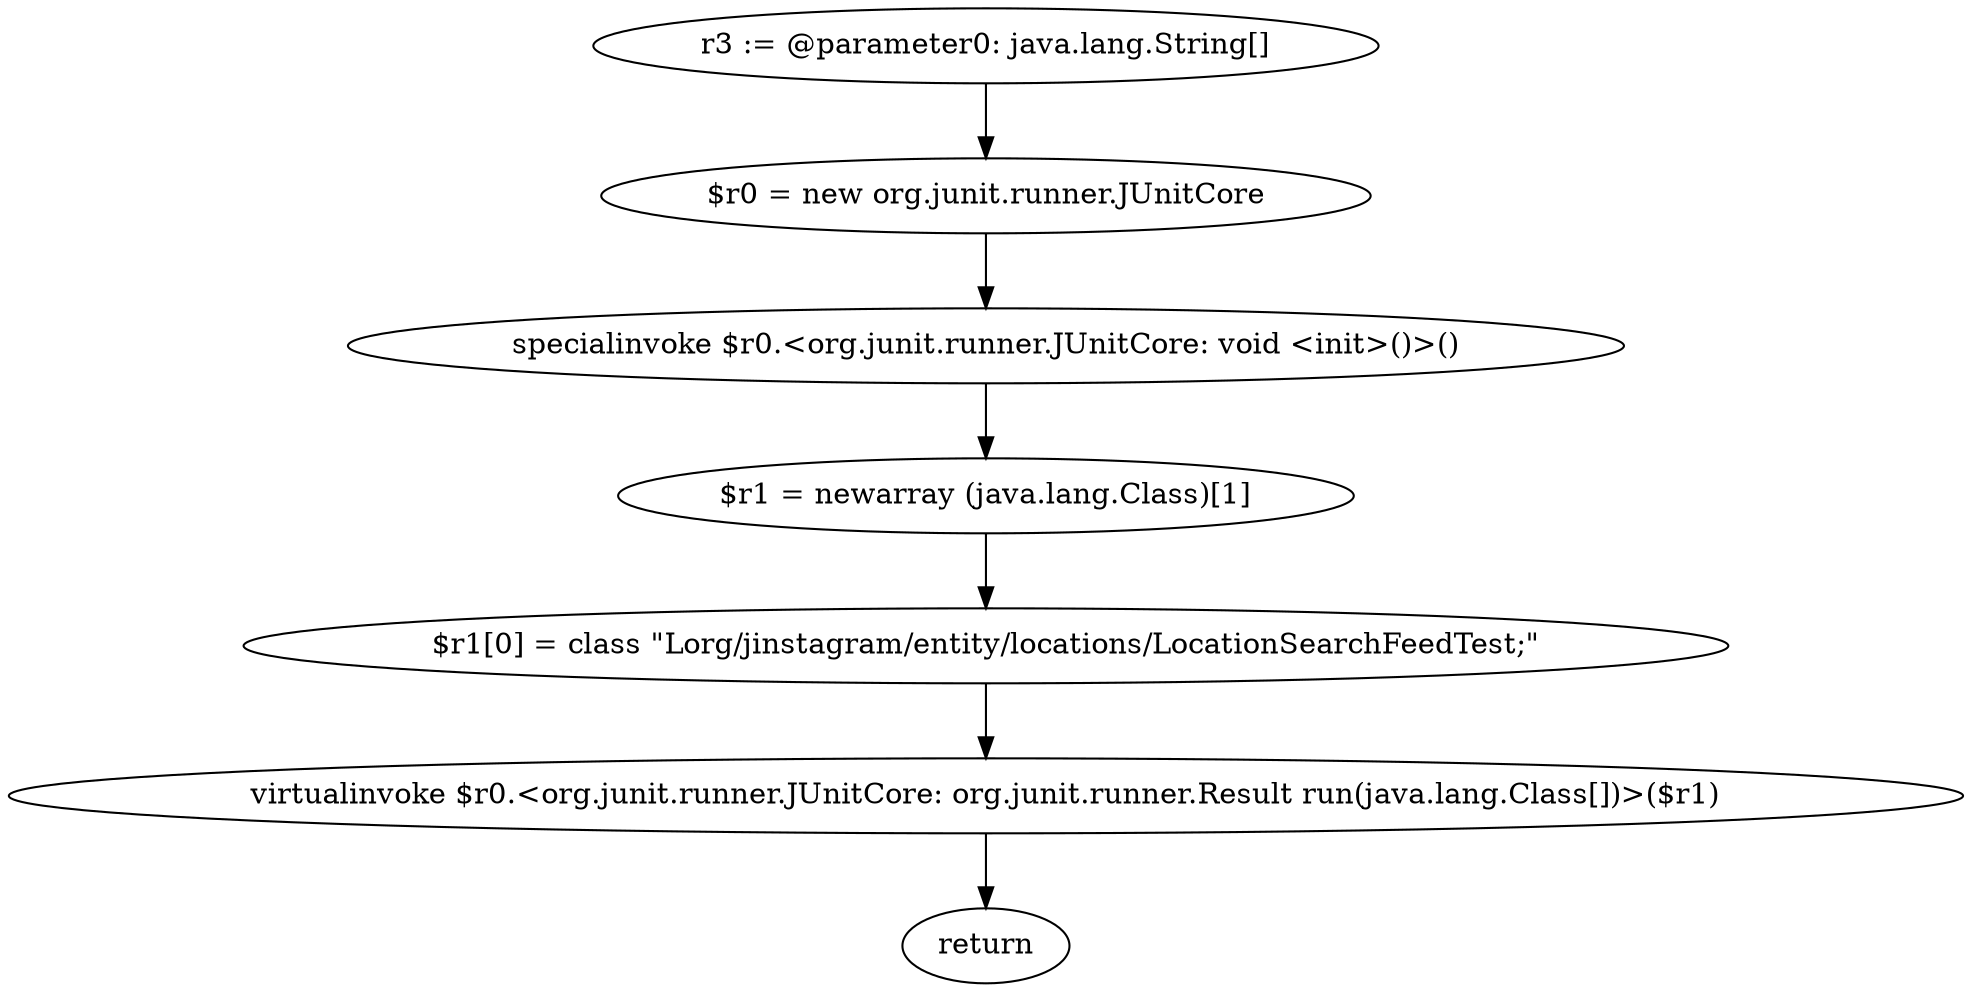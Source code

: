 digraph "unitGraph" {
    "r3 := @parameter0: java.lang.String[]"
    "$r0 = new org.junit.runner.JUnitCore"
    "specialinvoke $r0.<org.junit.runner.JUnitCore: void <init>()>()"
    "$r1 = newarray (java.lang.Class)[1]"
    "$r1[0] = class \"Lorg/jinstagram/entity/locations/LocationSearchFeedTest;\""
    "virtualinvoke $r0.<org.junit.runner.JUnitCore: org.junit.runner.Result run(java.lang.Class[])>($r1)"
    "return"
    "r3 := @parameter0: java.lang.String[]"->"$r0 = new org.junit.runner.JUnitCore";
    "$r0 = new org.junit.runner.JUnitCore"->"specialinvoke $r0.<org.junit.runner.JUnitCore: void <init>()>()";
    "specialinvoke $r0.<org.junit.runner.JUnitCore: void <init>()>()"->"$r1 = newarray (java.lang.Class)[1]";
    "$r1 = newarray (java.lang.Class)[1]"->"$r1[0] = class \"Lorg/jinstagram/entity/locations/LocationSearchFeedTest;\"";
    "$r1[0] = class \"Lorg/jinstagram/entity/locations/LocationSearchFeedTest;\""->"virtualinvoke $r0.<org.junit.runner.JUnitCore: org.junit.runner.Result run(java.lang.Class[])>($r1)";
    "virtualinvoke $r0.<org.junit.runner.JUnitCore: org.junit.runner.Result run(java.lang.Class[])>($r1)"->"return";
}
